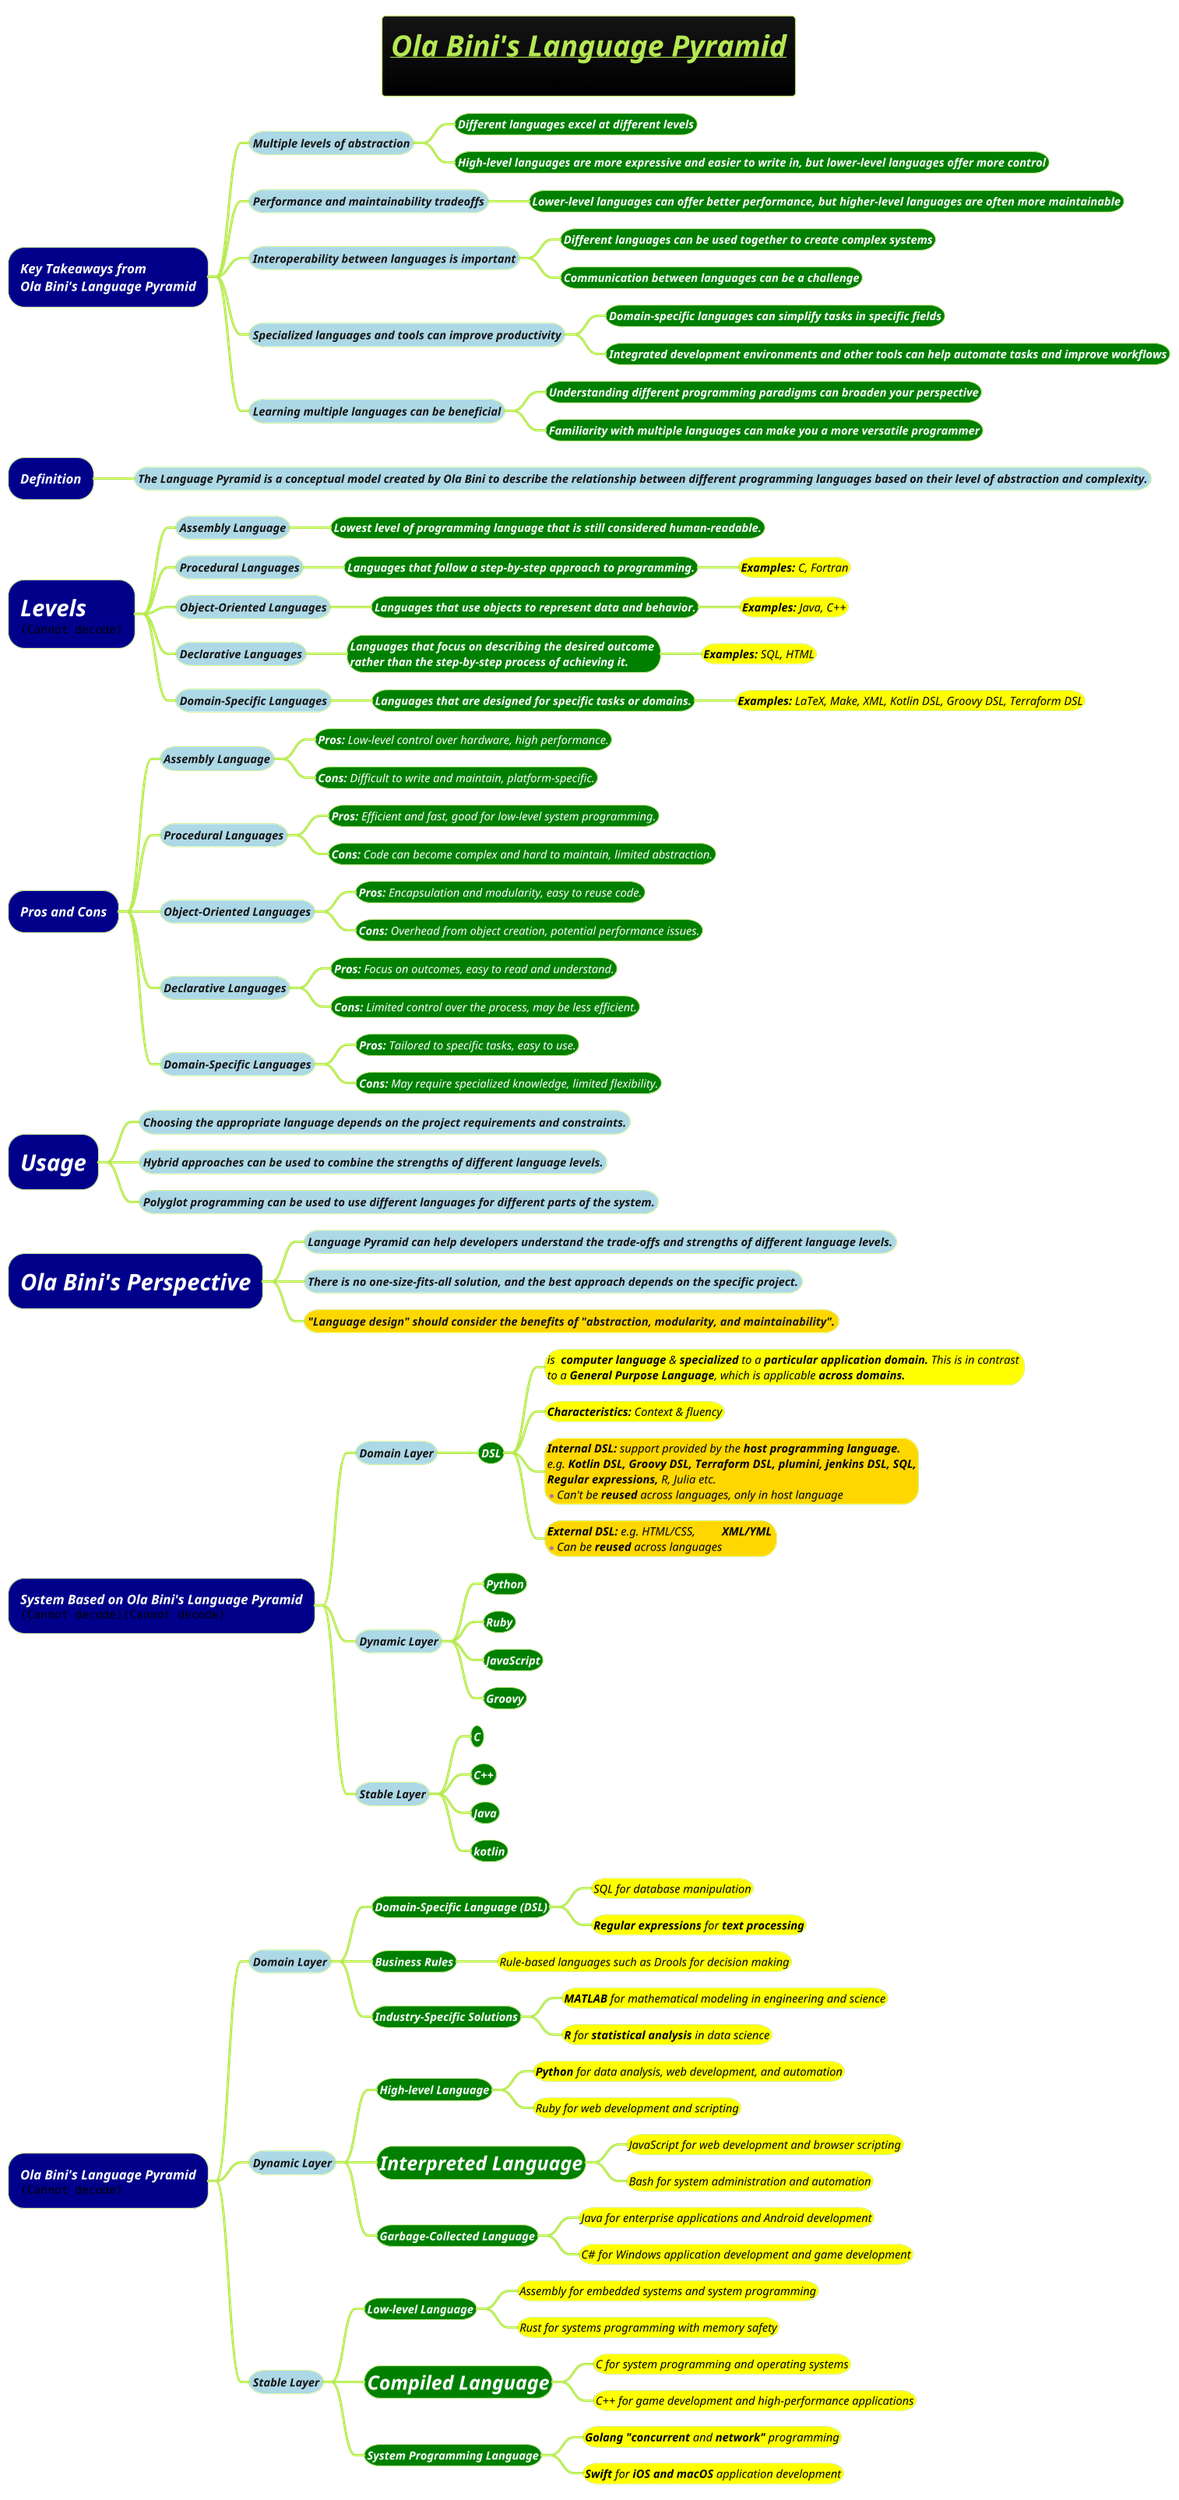 @startmindmap
title =<i><b><u>Ola Bini's Language Pyramid\n<img:images/img_3.png{scale=.76}> <img:images/img_4.png> <img:images/img_5.png{scale=.74}>
!theme hacker

*[#darkblue] <i><color:#white>Key Takeaways from \n<i><color:white>Ola Bini's Language Pyramid
**[#lightblue] <i><color #blac><size:14>Multiple levels of abstraction
***[#green] <b><i><color #white><size:14>Different languages excel at different levels
***[#green] <b><i><color #white><size:14>High-level languages are more expressive and easier to write in, but lower-level languages offer more control
**[#lightblue] <i><color #blac><size:14>Performance and maintainability tradeoffs
***[#green] <b><i><color #white><size:14>Lower-level languages can offer better performance, but higher-level languages are often more maintainable
**[#lightblue] <i><color #blac><size:14>Interoperability between languages is important
***[#green] <b><i><color #white><size:14>Different languages can be used together to create complex systems
***[#green] <b><i><color #white><size:14>Communication between languages can be a challenge
**[#lightblue] <i><color #blac><size:14>Specialized languages and tools can improve productivity
***[#green] <b><i><color #white><size:14>Domain-specific languages can simplify tasks in specific fields
***[#green] <b><i><color #white><size:14>Integrated development environments and other tools can help automate tasks and improve workflows
**[#lightblue] <i><color #blac><size:14>Learning multiple languages can be beneficial
***[#green] <b><i><color #white><size:14>Understanding different programming paradigms can broaden your perspective
***[#green] <b><i><color #white><size:14>Familiarity with multiple languages can make you a more versatile programmer

*[#darkblue] <i><color:#white>Definition
**[#lightblue] <i><color #blac><size:14>The Language Pyramid is a conceptual model created by Ola Bini to describe the relationship between different programming languages based on their **level of abstraction and complexity.**
*[#darkblue] =<i><color:#white>Levels\n<img:images/img_2.png>
**[#lightblue] <i><color #blac><size:14>Assembly Language
***[#green] <b><i><color #white><size:14>Lowest level of programming language that is still considered human-readable.
**[#lightblue] <i><color #blac><size:14>Procedural Languages
***[#green] <b><i><color #white><size:14>Languages that follow a step-by-step approach to programming.
****[#yellow] <i><color #black><size:14>**Examples:** C, Fortran
**[#lightblue] <i><color #blac><size:14>Object-Oriented Languages
***[#green] <b><i><color #white><size:14>Languages that use objects to represent data and behavior.
****[#yellow] <i><color #black><size:14>**Examples:** Java, C++
**[#lightblue] <i><color #blac><size:14>Declarative Languages
***[#green] <b><i><color #white><size:14>Languages that focus on describing the desired outcome \n<b><i><color #white><size:14>rather than the step-by-step process of achieving it.
****[#yellow] <i><color #black><size:14>**Examples:** SQL, HTML
**[#lightblue] <i><color #blac><size:14>Domain-Specific Languages
***[#green] <b><i><color #white><size:14>Languages that are designed for specific tasks or domains.
****[#yellow] <i><color #black><size:14>**Examples:** LaTeX, Make, XML, Kotlin DSL, Groovy DSL, Terraform DSL
*[#darkblue] <i><color:#white>Pros and Cons
**[#lightblue] <i><color #blac><size:14>Assembly Language
***[#green] <i><color #white><size:14>**Pros:** Low-level control over hardware, high performance.
***[#green] <i><color #white><size:14>**Cons:** Difficult to write and maintain, platform-specific.
**[#lightblue] <i><color #blac><size:14>Procedural Languages
***[#green] <i><color #white><size:14>**Pros:** Efficient and fast, good for low-level system programming.
***[#green] <i><color #white><size:14>**Cons:** Code can become complex and hard to maintain, limited abstraction.
**[#lightblue] <i><color #blac><size:14>Object-Oriented Languages
***[#green] <i><color #white><size:14>**Pros:** Encapsulation and modularity, easy to reuse code.
***[#green] <i><color #white><size:14>**Cons:** Overhead from object creation, potential performance issues.
**[#lightblue] <i><color #blac><size:14>Declarative Languages
***[#green] <i><color #white><size:14>**Pros:** Focus on outcomes, easy to read and understand.
***[#green] <i><color #white><size:14>**Cons:** Limited control over the process, may be less efficient.
**[#lightblue] <i><color #blac><size:14>Domain-Specific Languages
***[#green] <i><color #white><size:14>**Pros:** Tailored to specific tasks, easy to use.
***[#green] <i><color #white><size:14>**Cons:** May require specialized knowledge, limited flexibility.
*[#darkblue] =<i><color:#white>Usage
**[#lightblue] <i><color #blac><size:14>Choosing the appropriate language depends on the project requirements and constraints.
**[#lightblue] <i><color #blac><size:14>Hybrid approaches can be used to combine the strengths of different language levels.
**[#lightblue] <i><color #blac><size:14>Polyglot programming can be used to use different languages for different parts of the system.
*[#darkblue] =<i><color:#white>Ola Bini's Perspective
**[#lightblue] <i><color #blac><size:14>Language Pyramid can help developers understand the trade-offs and strengths of different language levels.
**[#lightblue] <i><color #blac><size:14>There is no one-size-fits-all solution, and the best approach depends on the specific project.
**[#gold] <i><color #blac><size:14>"Language design" should consider the benefits of "abstraction, modularity, and maintainability".

*[#darkblue] <i><color:#white>System Based on Ola Bini's Language Pyramid\n<img:images/img_31.png><img:images/img_34.png>

**[#lightblue] <i><color #blac><size:14>Domain Layer
***[#green] <b><i><color #white><size:14>DSL
****[#yellow] <i><color #black><size:14>is  **computer language** & **specialized** to a **particular application domain.** This is in contrast \n<i><color #black><size:14>to a **General Purpose Language**, which is applicable <b>across domains.
****[#yellow] <i><color #black><size:14>**Characteristics:** Context & fluency
****[#gold] <i><color #black><size:14>**Internal DSL:** support provided by the <b>host programming language. \n<i><color #black><size:14>e.g. **Kotlin DSL, Groovy DSL, Terraform DSL, plumini, jenkins DSL, SQL,**\n<i><color #black><size:14>**Regular expressions,** R, Julia etc.\n*<i><color #black><size:14>Can't be **reused** across languages, only in host language
****[#gold] <i><color #black><size:14>**External DSL:** e.g. HTML/CSS, <b>\tXML/YML \n*<i><color #black><size:14>Can be **reused** across languages

**[#lightblue] <i><color #blac><size:14>Dynamic Layer
***[#green] <b><i><color #white><size:14>Python
***[#green] <b><i><color #white><size:14>Ruby
***[#green] <b><i><color #white><size:14>JavaScript
***[#green] <b><i><color #white><size:14>Groovy

**[#lightblue] <i><color #blac><size:14>Stable Layer
***[#green] <b><i><color #white><size:14>C
***[#green] <b><i><color #white><size:14>C++
***[#green] <b><i><color #white><size:14>Java
***[#green] <b><i><color #white><size:14>kotlin

*[#darkblue] <i><color:#white>Ola Bini's Language Pyramid\n<img:images/img_6.png>
**[#lightblue] <i><color #blac><size:14>Domain Layer
***[#green] <b><i><color #white><size:14>Domain-Specific Language (DSL)
****[#yellow] <i><color #black><size:14>SQL for database manipulation
****[#yellow] <i><color #black><size:14>**Regular expressions** for **text processing**
***[#green] <b><i><color #white><size:14>Business Rules
****[#yellow] <i><color #black><size:14>Rule-based languages such as Drools for decision making
***[#green] <b><i><color #white><size:14>Industry-Specific Solutions
****[#yellow] <i><color #black><size:14>**MATLAB** for mathematical modeling in engineering and science
****[#yellow] <i><color #black><size:14>**R** for **statistical analysis** in data science
**[#lightblue] <i><color #blac><size:14>Dynamic Layer
***[#green] <b><i><color #white><size:14>High-level Language
****[#yellow] <i><color #black><size:14>**Python** for data analysis, web development, and automation
****[#yellow] <i><color #black><size:14>Ruby for web development and scripting
***[#green] <b><i><color #white><size:24>Interpreted Language
****[#yellow] <i><color #black><size:14>JavaScript for web development and browser scripting
****[#yellow] <i><color #black><size:14>Bash for system administration and automation
***[#green] <b><i><color #white><size:14>Garbage-Collected Language
****[#yellow] <i><color #black><size:14>Java for enterprise applications and Android development
****[#yellow] <i><color #black><size:14>C# for Windows application development and game development
**[#lightblue] <i><color #blac><size:14>Stable Layer
***[#green] <b><i><color #white><size:14>Low-level Language
****[#yellow] <i><color #black><size:14>Assembly for embedded systems and system programming
****[#yellow] <i><color #black><size:14>Rust for systems programming with memory safety
***[#green] <b><i><color #white><size:24>Compiled Language
****[#yellow] <i><color #black><size:14>C for system programming and operating systems
****[#yellow] <i><color #black><size:14>C++ for game development and high-performance applications
***[#green] <b><i><color #white><size:14>System Programming Language
****[#yellow] <i><color #black><size:14>**Golang** **"concurrent** and **network"** programming
****[#yellow] <i><color #black><size:14>**Swift** for **iOS and macOS** application development

@endmindmap

